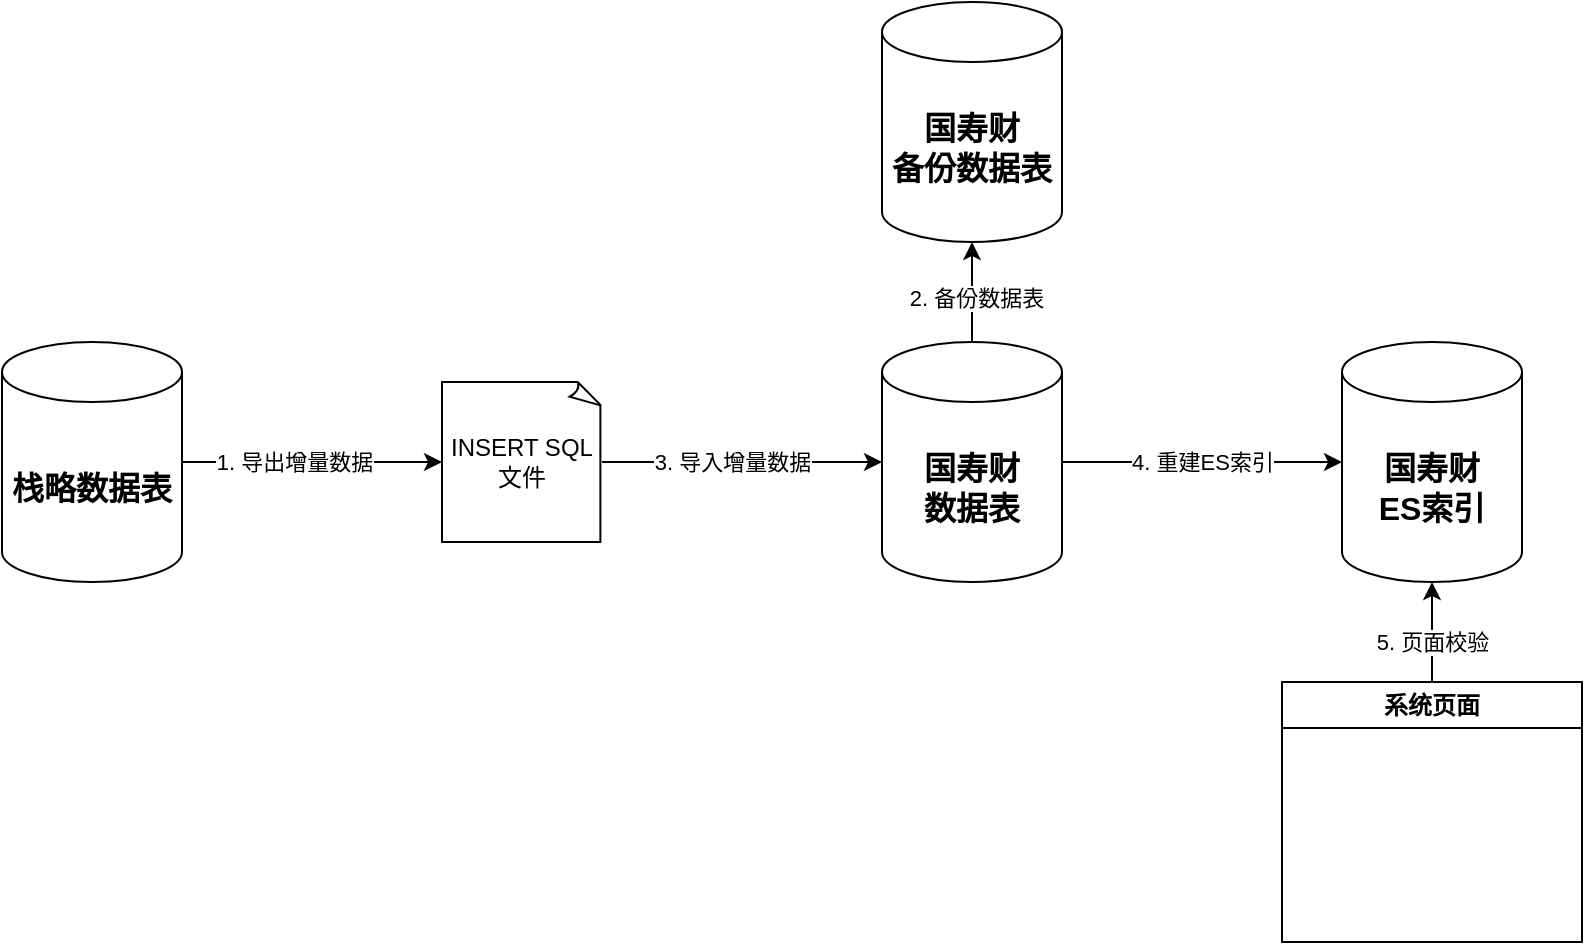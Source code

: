 <mxfile version="23.1.7" type="github">
  <diagram name="Page-1" id="YQmtVraagnZSc3_D-Kwj">
    <mxGraphModel dx="2074" dy="1146" grid="0" gridSize="10" guides="1" tooltips="1" connect="1" arrows="1" fold="1" page="1" pageScale="1" pageWidth="850" pageHeight="1100" math="0" shadow="0">
      <root>
        <mxCell id="0" />
        <mxCell id="1" parent="0" />
        <mxCell id="ui-gBSpvC0rERq12B2-C-1" value="&lt;b&gt;&lt;font style=&quot;font-size: 16px;&quot;&gt;栈略数据表&lt;/font&gt;&lt;/b&gt;" style="shape=cylinder3;whiteSpace=wrap;html=1;boundedLbl=1;backgroundOutline=1;size=15;" vertex="1" parent="1">
          <mxGeometry x="11" y="180" width="90" height="120" as="geometry" />
        </mxCell>
        <mxCell id="ui-gBSpvC0rERq12B2-C-14" value="4. 重建ES索引" style="edgeStyle=orthogonalEdgeStyle;rounded=0;orthogonalLoop=1;jettySize=auto;html=1;" edge="1" parent="1" source="ui-gBSpvC0rERq12B2-C-4" target="ui-gBSpvC0rERq12B2-C-5">
          <mxGeometry relative="1" as="geometry" />
        </mxCell>
        <mxCell id="ui-gBSpvC0rERq12B2-C-4" value="&lt;b&gt;&lt;font style=&quot;font-size: 16px;&quot;&gt;国寿财&lt;br&gt;数据表&lt;/font&gt;&lt;/b&gt;" style="shape=cylinder3;whiteSpace=wrap;html=1;boundedLbl=1;backgroundOutline=1;size=15;" vertex="1" parent="1">
          <mxGeometry x="451" y="180" width="90" height="120" as="geometry" />
        </mxCell>
        <mxCell id="ui-gBSpvC0rERq12B2-C-5" value="&lt;b&gt;&lt;font style=&quot;font-size: 16px;&quot;&gt;国寿财&lt;br&gt;ES索引&lt;br&gt;&lt;/font&gt;&lt;/b&gt;" style="shape=cylinder3;whiteSpace=wrap;html=1;boundedLbl=1;backgroundOutline=1;size=15;" vertex="1" parent="1">
          <mxGeometry x="681" y="180" width="90" height="120" as="geometry" />
        </mxCell>
        <mxCell id="ui-gBSpvC0rERq12B2-C-6" value="系统页面" style="swimlane;whiteSpace=wrap;html=1;" vertex="1" parent="1">
          <mxGeometry x="651" y="350" width="150" height="130" as="geometry" />
        </mxCell>
        <mxCell id="ui-gBSpvC0rERq12B2-C-11" style="edgeStyle=orthogonalEdgeStyle;rounded=0;orthogonalLoop=1;jettySize=auto;html=1;" edge="1" parent="1" source="ui-gBSpvC0rERq12B2-C-8" target="ui-gBSpvC0rERq12B2-C-4">
          <mxGeometry relative="1" as="geometry" />
        </mxCell>
        <mxCell id="ui-gBSpvC0rERq12B2-C-16" value="3. 导入增量数据" style="edgeLabel;html=1;align=center;verticalAlign=middle;resizable=0;points=[];" vertex="1" connectable="0" parent="ui-gBSpvC0rERq12B2-C-11">
          <mxGeometry x="-0.26" y="4" relative="1" as="geometry">
            <mxPoint x="13" y="4" as="offset" />
          </mxGeometry>
        </mxCell>
        <mxCell id="ui-gBSpvC0rERq12B2-C-8" value="INSERT SQL&lt;br&gt;文件" style="whiteSpace=wrap;html=1;shape=mxgraph.basic.document" vertex="1" parent="1">
          <mxGeometry x="231" y="200" width="80" height="80" as="geometry" />
        </mxCell>
        <mxCell id="ui-gBSpvC0rERq12B2-C-9" style="edgeStyle=orthogonalEdgeStyle;rounded=0;orthogonalLoop=1;jettySize=auto;html=1;entryX=0;entryY=0.5;entryDx=0;entryDy=0;entryPerimeter=0;" edge="1" parent="1" source="ui-gBSpvC0rERq12B2-C-1" target="ui-gBSpvC0rERq12B2-C-8">
          <mxGeometry relative="1" as="geometry" />
        </mxCell>
        <mxCell id="ui-gBSpvC0rERq12B2-C-10" value="1. 导出增量数据" style="edgeLabel;html=1;align=center;verticalAlign=middle;resizable=0;points=[];" vertex="1" connectable="0" parent="ui-gBSpvC0rERq12B2-C-9">
          <mxGeometry x="0.06" y="1" relative="1" as="geometry">
            <mxPoint x="-13" y="1" as="offset" />
          </mxGeometry>
        </mxCell>
        <mxCell id="ui-gBSpvC0rERq12B2-C-12" value="&lt;b&gt;&lt;font style=&quot;font-size: 16px;&quot;&gt;国寿财&lt;br&gt;备份数据表&lt;/font&gt;&lt;/b&gt;" style="shape=cylinder3;whiteSpace=wrap;html=1;boundedLbl=1;backgroundOutline=1;size=15;" vertex="1" parent="1">
          <mxGeometry x="451" y="10" width="90" height="120" as="geometry" />
        </mxCell>
        <mxCell id="ui-gBSpvC0rERq12B2-C-13" style="edgeStyle=orthogonalEdgeStyle;rounded=0;orthogonalLoop=1;jettySize=auto;html=1;entryX=0.5;entryY=1;entryDx=0;entryDy=0;entryPerimeter=0;" edge="1" parent="1" source="ui-gBSpvC0rERq12B2-C-4" target="ui-gBSpvC0rERq12B2-C-12">
          <mxGeometry relative="1" as="geometry" />
        </mxCell>
        <mxCell id="ui-gBSpvC0rERq12B2-C-17" value="2. 备份数据表" style="edgeLabel;html=1;align=center;verticalAlign=middle;resizable=0;points=[];" vertex="1" connectable="0" parent="ui-gBSpvC0rERq12B2-C-13">
          <mxGeometry x="-0.06" y="-2" relative="1" as="geometry">
            <mxPoint y="1" as="offset" />
          </mxGeometry>
        </mxCell>
        <mxCell id="ui-gBSpvC0rERq12B2-C-15" style="edgeStyle=orthogonalEdgeStyle;rounded=0;orthogonalLoop=1;jettySize=auto;html=1;entryX=0.5;entryY=1;entryDx=0;entryDy=0;entryPerimeter=0;" edge="1" parent="1" source="ui-gBSpvC0rERq12B2-C-6" target="ui-gBSpvC0rERq12B2-C-5">
          <mxGeometry relative="1" as="geometry" />
        </mxCell>
        <mxCell id="ui-gBSpvC0rERq12B2-C-18" value="5. 页面校验" style="edgeLabel;html=1;align=center;verticalAlign=middle;resizable=0;points=[];" vertex="1" connectable="0" parent="ui-gBSpvC0rERq12B2-C-15">
          <mxGeometry x="-0.551" relative="1" as="geometry">
            <mxPoint y="-9" as="offset" />
          </mxGeometry>
        </mxCell>
      </root>
    </mxGraphModel>
  </diagram>
</mxfile>
